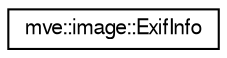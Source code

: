 digraph "Graphical Class Hierarchy"
{
  edge [fontname="FreeSans",fontsize="10",labelfontname="FreeSans",labelfontsize="10"];
  node [fontname="FreeSans",fontsize="10",shape=record];
  rankdir="LR";
  Node0 [label="mve::image::ExifInfo",height=0.2,width=0.4,color="black", fillcolor="white", style="filled",URL="$structmve_1_1image_1_1_exif_info.html",tooltip="EXIF information. "];
}
